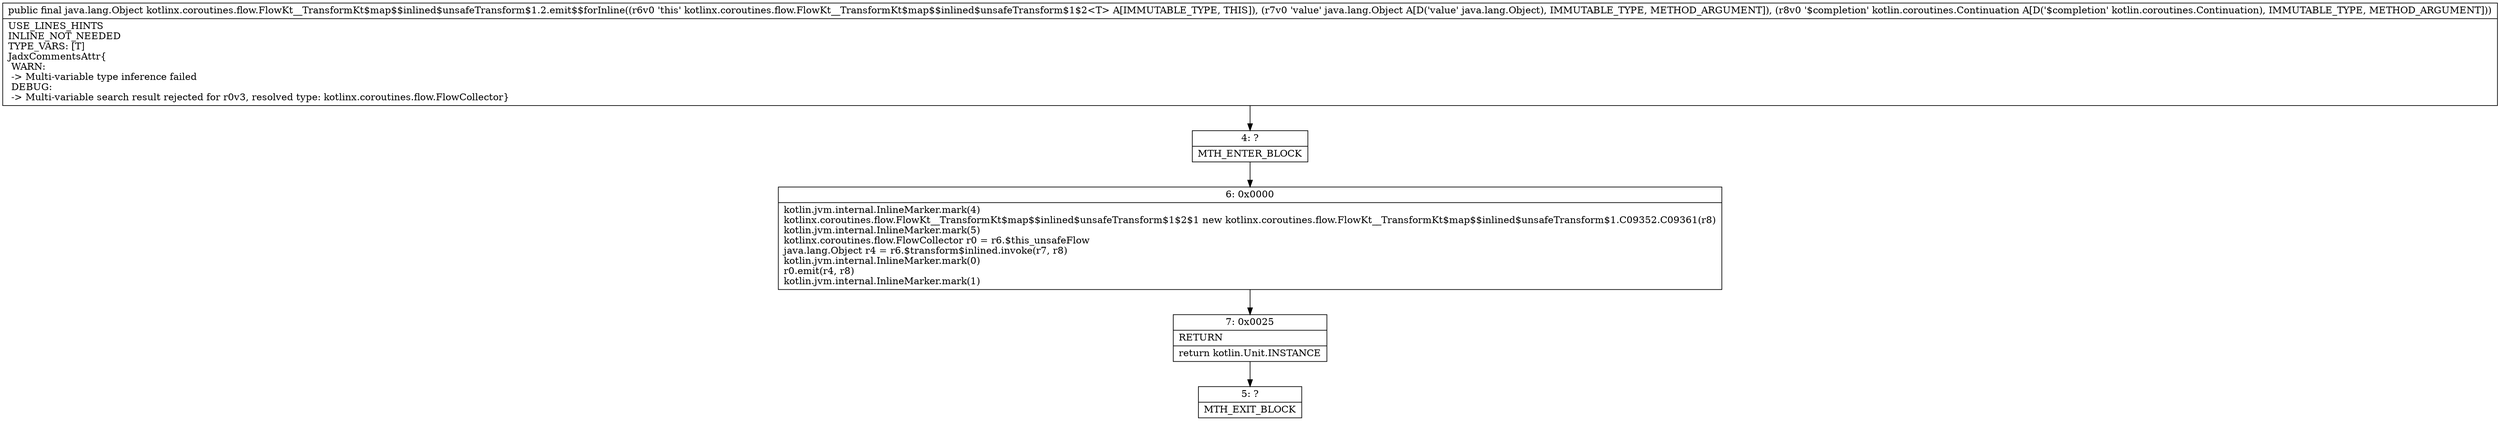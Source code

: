 digraph "CFG forkotlinx.coroutines.flow.FlowKt__TransformKt$map$$inlined$unsafeTransform$1.2.emit$$forInline(Ljava\/lang\/Object;Lkotlin\/coroutines\/Continuation;)Ljava\/lang\/Object;" {
Node_4 [shape=record,label="{4\:\ ?|MTH_ENTER_BLOCK\l}"];
Node_6 [shape=record,label="{6\:\ 0x0000|kotlin.jvm.internal.InlineMarker.mark(4)\lkotlinx.coroutines.flow.FlowKt__TransformKt$map$$inlined$unsafeTransform$1$2$1 new kotlinx.coroutines.flow.FlowKt__TransformKt$map$$inlined$unsafeTransform$1.C09352.C09361(r8)\lkotlin.jvm.internal.InlineMarker.mark(5)\lkotlinx.coroutines.flow.FlowCollector r0 = r6.$this_unsafeFlow\ljava.lang.Object r4 = r6.$transform$inlined.invoke(r7, r8)\lkotlin.jvm.internal.InlineMarker.mark(0)\lr0.emit(r4, r8)\lkotlin.jvm.internal.InlineMarker.mark(1)\l}"];
Node_7 [shape=record,label="{7\:\ 0x0025|RETURN\l|return kotlin.Unit.INSTANCE\l}"];
Node_5 [shape=record,label="{5\:\ ?|MTH_EXIT_BLOCK\l}"];
MethodNode[shape=record,label="{public final java.lang.Object kotlinx.coroutines.flow.FlowKt__TransformKt$map$$inlined$unsafeTransform$1.2.emit$$forInline((r6v0 'this' kotlinx.coroutines.flow.FlowKt__TransformKt$map$$inlined$unsafeTransform$1$2\<T\> A[IMMUTABLE_TYPE, THIS]), (r7v0 'value' java.lang.Object A[D('value' java.lang.Object), IMMUTABLE_TYPE, METHOD_ARGUMENT]), (r8v0 '$completion' kotlin.coroutines.Continuation A[D('$completion' kotlin.coroutines.Continuation), IMMUTABLE_TYPE, METHOD_ARGUMENT]))  | USE_LINES_HINTS\lINLINE_NOT_NEEDED\lTYPE_VARS: [T]\lJadxCommentsAttr\{\l WARN: \l \-\> Multi\-variable type inference failed\l DEBUG: \l \-\> Multi\-variable search result rejected for r0v3, resolved type: kotlinx.coroutines.flow.FlowCollector\}\l}"];
MethodNode -> Node_4;Node_4 -> Node_6;
Node_6 -> Node_7;
Node_7 -> Node_5;
}

